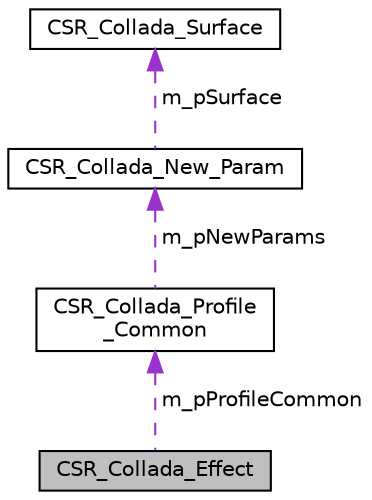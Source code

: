 digraph "CSR_Collada_Effect"
{
 // LATEX_PDF_SIZE
  edge [fontname="Helvetica",fontsize="10",labelfontname="Helvetica",labelfontsize="10"];
  node [fontname="Helvetica",fontsize="10",shape=record];
  Node1 [label="CSR_Collada_Effect",height=0.2,width=0.4,color="black", fillcolor="grey75", style="filled", fontcolor="black",tooltip=" "];
  Node2 -> Node1 [dir="back",color="darkorchid3",fontsize="10",style="dashed",label=" m_pProfileCommon" ,fontname="Helvetica"];
  Node2 [label="CSR_Collada_Profile\l_Common",height=0.2,width=0.4,color="black", fillcolor="white", style="filled",URL="$struct_c_s_r___collada___profile___common.html",tooltip=" "];
  Node3 -> Node2 [dir="back",color="darkorchid3",fontsize="10",style="dashed",label=" m_pNewParams" ,fontname="Helvetica"];
  Node3 [label="CSR_Collada_New_Param",height=0.2,width=0.4,color="black", fillcolor="white", style="filled",URL="$struct_c_s_r___collada___new___param.html",tooltip=" "];
  Node4 -> Node3 [dir="back",color="darkorchid3",fontsize="10",style="dashed",label=" m_pSurface" ,fontname="Helvetica"];
  Node4 [label="CSR_Collada_Surface",height=0.2,width=0.4,color="black", fillcolor="white", style="filled",URL="$struct_c_s_r___collada___surface.html",tooltip=" "];
}
